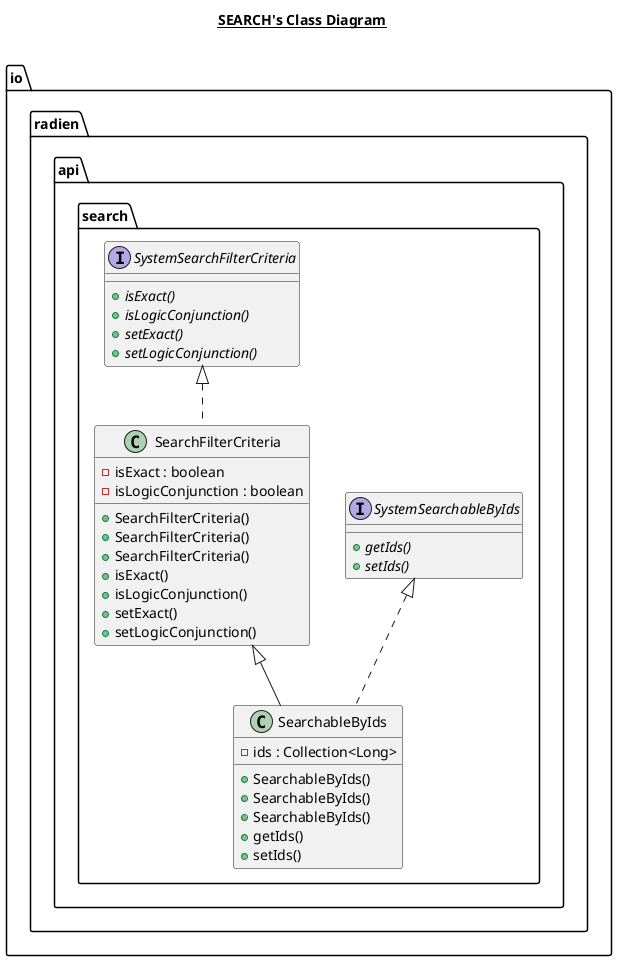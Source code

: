 @startuml

title __SEARCH's Class Diagram__\n

  namespace io.radien.api {
    namespace search {
      class io.radien.api.search.SearchFilterCriteria {
          - isExact : boolean
          - isLogicConjunction : boolean
          + SearchFilterCriteria()
          + SearchFilterCriteria()
          + SearchFilterCriteria()
          + isExact()
          + isLogicConjunction()
          + setExact()
          + setLogicConjunction()
      }
    }
  }
  

  namespace io.radien.api {
    namespace search {
      class io.radien.api.search.SearchableByIds {
          - ids : Collection<Long>
          + SearchableByIds()
          + SearchableByIds()
          + SearchableByIds()
          + getIds()
          + setIds()
      }
    }
  }
  

  namespace io.radien.api {
    namespace search {
      interface io.radien.api.search.SystemSearchFilterCriteria {
          {abstract} + isExact()
          {abstract} + isLogicConjunction()
          {abstract} + setExact()
          {abstract} + setLogicConjunction()
      }
    }
  }
  

  namespace io.radien.api {
    namespace search {
      interface io.radien.api.search.SystemSearchableByIds {
          {abstract} + getIds()
          {abstract} + setIds()
      }
    }
  }
  

  io.radien.api.search.SearchFilterCriteria .up.|> io.radien.api.search.SystemSearchFilterCriteria
  io.radien.api.search.SearchableByIds .up.|> io.radien.api.search.SystemSearchableByIds
  io.radien.api.search.SearchableByIds -up-|> io.radien.api.search.SearchFilterCriteria







@enduml
